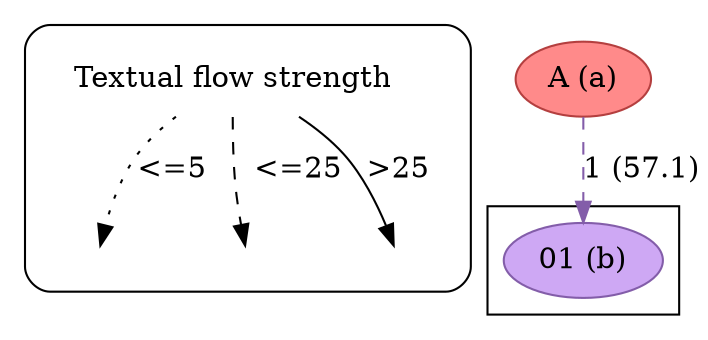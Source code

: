 strict digraph  {
	node [label="\N"];
	subgraph cluster_legend {
		graph [style=rounded];
		leg_s		 [label="Textual flow strength",
			shape=plaintext];
		leg_e1		 [fixedsize=True,
			height=0.2,
			label="",
			style=invis];
		leg_s -> leg_e1		 [label="<=5  ",
			style=dotted];
		leg_e2		 [fixedsize=True,
			height=0.2,
			label="",
			style=invis];
		leg_s -> leg_e2		 [label="  <=25",
			style=dashed];
		leg_e3		 [fixedsize=True,
			height=0.2,
			label="",
			style=invis];
		leg_s -> leg_e3		 [label=">25",
			style=solid];
	}
	subgraph cluster_reading {
		01		 [color="#835da9",
			fillcolor="#CEA8F4",
			label="01 (b)",
			style=filled];
	}
	A	 [color="#b43f3f",
		fillcolor="#FF8A8A",
		label="A (a)",
		style=filled];
	A -> 01	 [color="#835da9",
		label="1 (57.1)",
		style=dashed];
}
